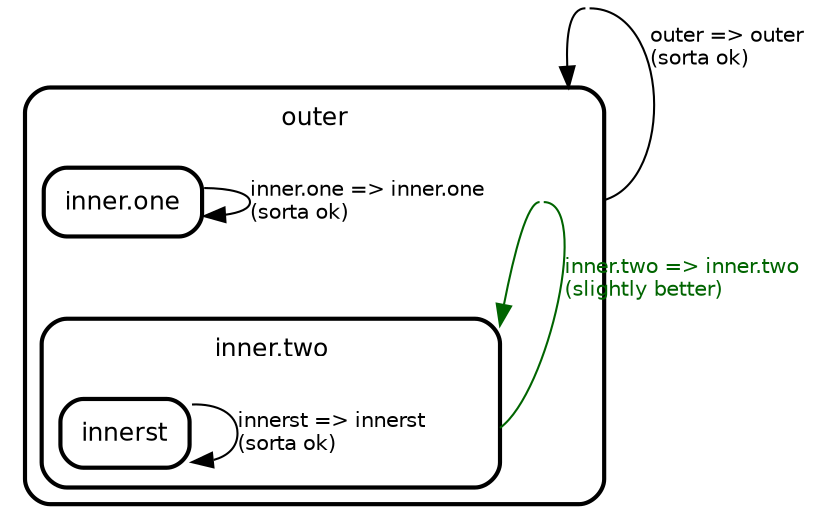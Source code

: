 digraph "state transitions" {
  fontname="Helvetica" fontsize=12 penwidth=2.0 splines=true ordering=out compound=true overlap=scale nodesep=0.3 ranksep=0.1
  node [shape=plaintext style=filled fillcolor="#FFFFFF01" fontname=Helvetica fontsize=12 penwidth=2.0]
  edge [fontname=Helvetica fontsize=10]

    "self_tr_outer_outer_1" [shape=point style=invis width=0 height=0 fixedsize=true]
    subgraph "cluster_outer" {
      class="state regular" label= <
      <table cellborder="0" border="0">
        <tr><td>outer</td></tr>
      </table>
      > style=rounded penwidth=2.0
      "outer" [shape=point style=invis margin=0 width=0 height=0 fixedsize=true]
        "self_tr_inner.two_inner.two_3" [shape=point style=invis width=0 height=0 fixedsize=true]
    "inner.one" [margin=0 class="state regular" color="black" label= <
      <table align="center" cellborder="0" border="2" style="rounded" width="48">
        <tr><td width="48" cellpadding="7">inner.one</td></tr>
      </table>
    >]
    subgraph "cluster_inner.two" {
      class="state regular" label= <
      <table cellborder="0" border="0">
        <tr><td>inner.two</td></tr>
      </table>
      > style=rounded penwidth=2.0
      "inner.two" [shape=point style=invis margin=0 width=0 height=0 fixedsize=true]
        "innerst" [margin=0 class="state regular" color="black" label= <
      <table align="center" cellborder="0" border="2" style="rounded" width="48">
        <tr><td width="48" cellpadding="7">innerst</td></tr>
      </table>
    >]
  
    }
  
    }

      "outer" -> "self_tr_outer_outer_1" [label="outer => outer   \l(sorta ok)   \l" arrowhead=none tailport="e" headport="e" ltail="cluster_outer" class="transition"]
      "self_tr_outer_outer_1" -> "outer" [lhead="cluster_outer" tailport="w" class="transition"]
    "inner.one" -> "inner.one" [label="inner.one => inner.one   \l(sorta ok)   \l" class="transition"]
      "inner.two" -> "self_tr_inner.two_inner.two_3" [label="inner.two => inner.two   \l(slightly better)   \l" arrowhead=none tailport="e" headport="e" ltail="cluster_inner.two" color="darkgreen" fontcolor="darkgreen" class="transition"]
      "self_tr_inner.two_inner.two_3" -> "inner.two" [lhead="cluster_inner.two" tailport="w" color="darkgreen" class="transition"]
    "innerst" -> "innerst" [label="innerst => innerst   \l(sorta ok)   \l" class="transition"]
}
